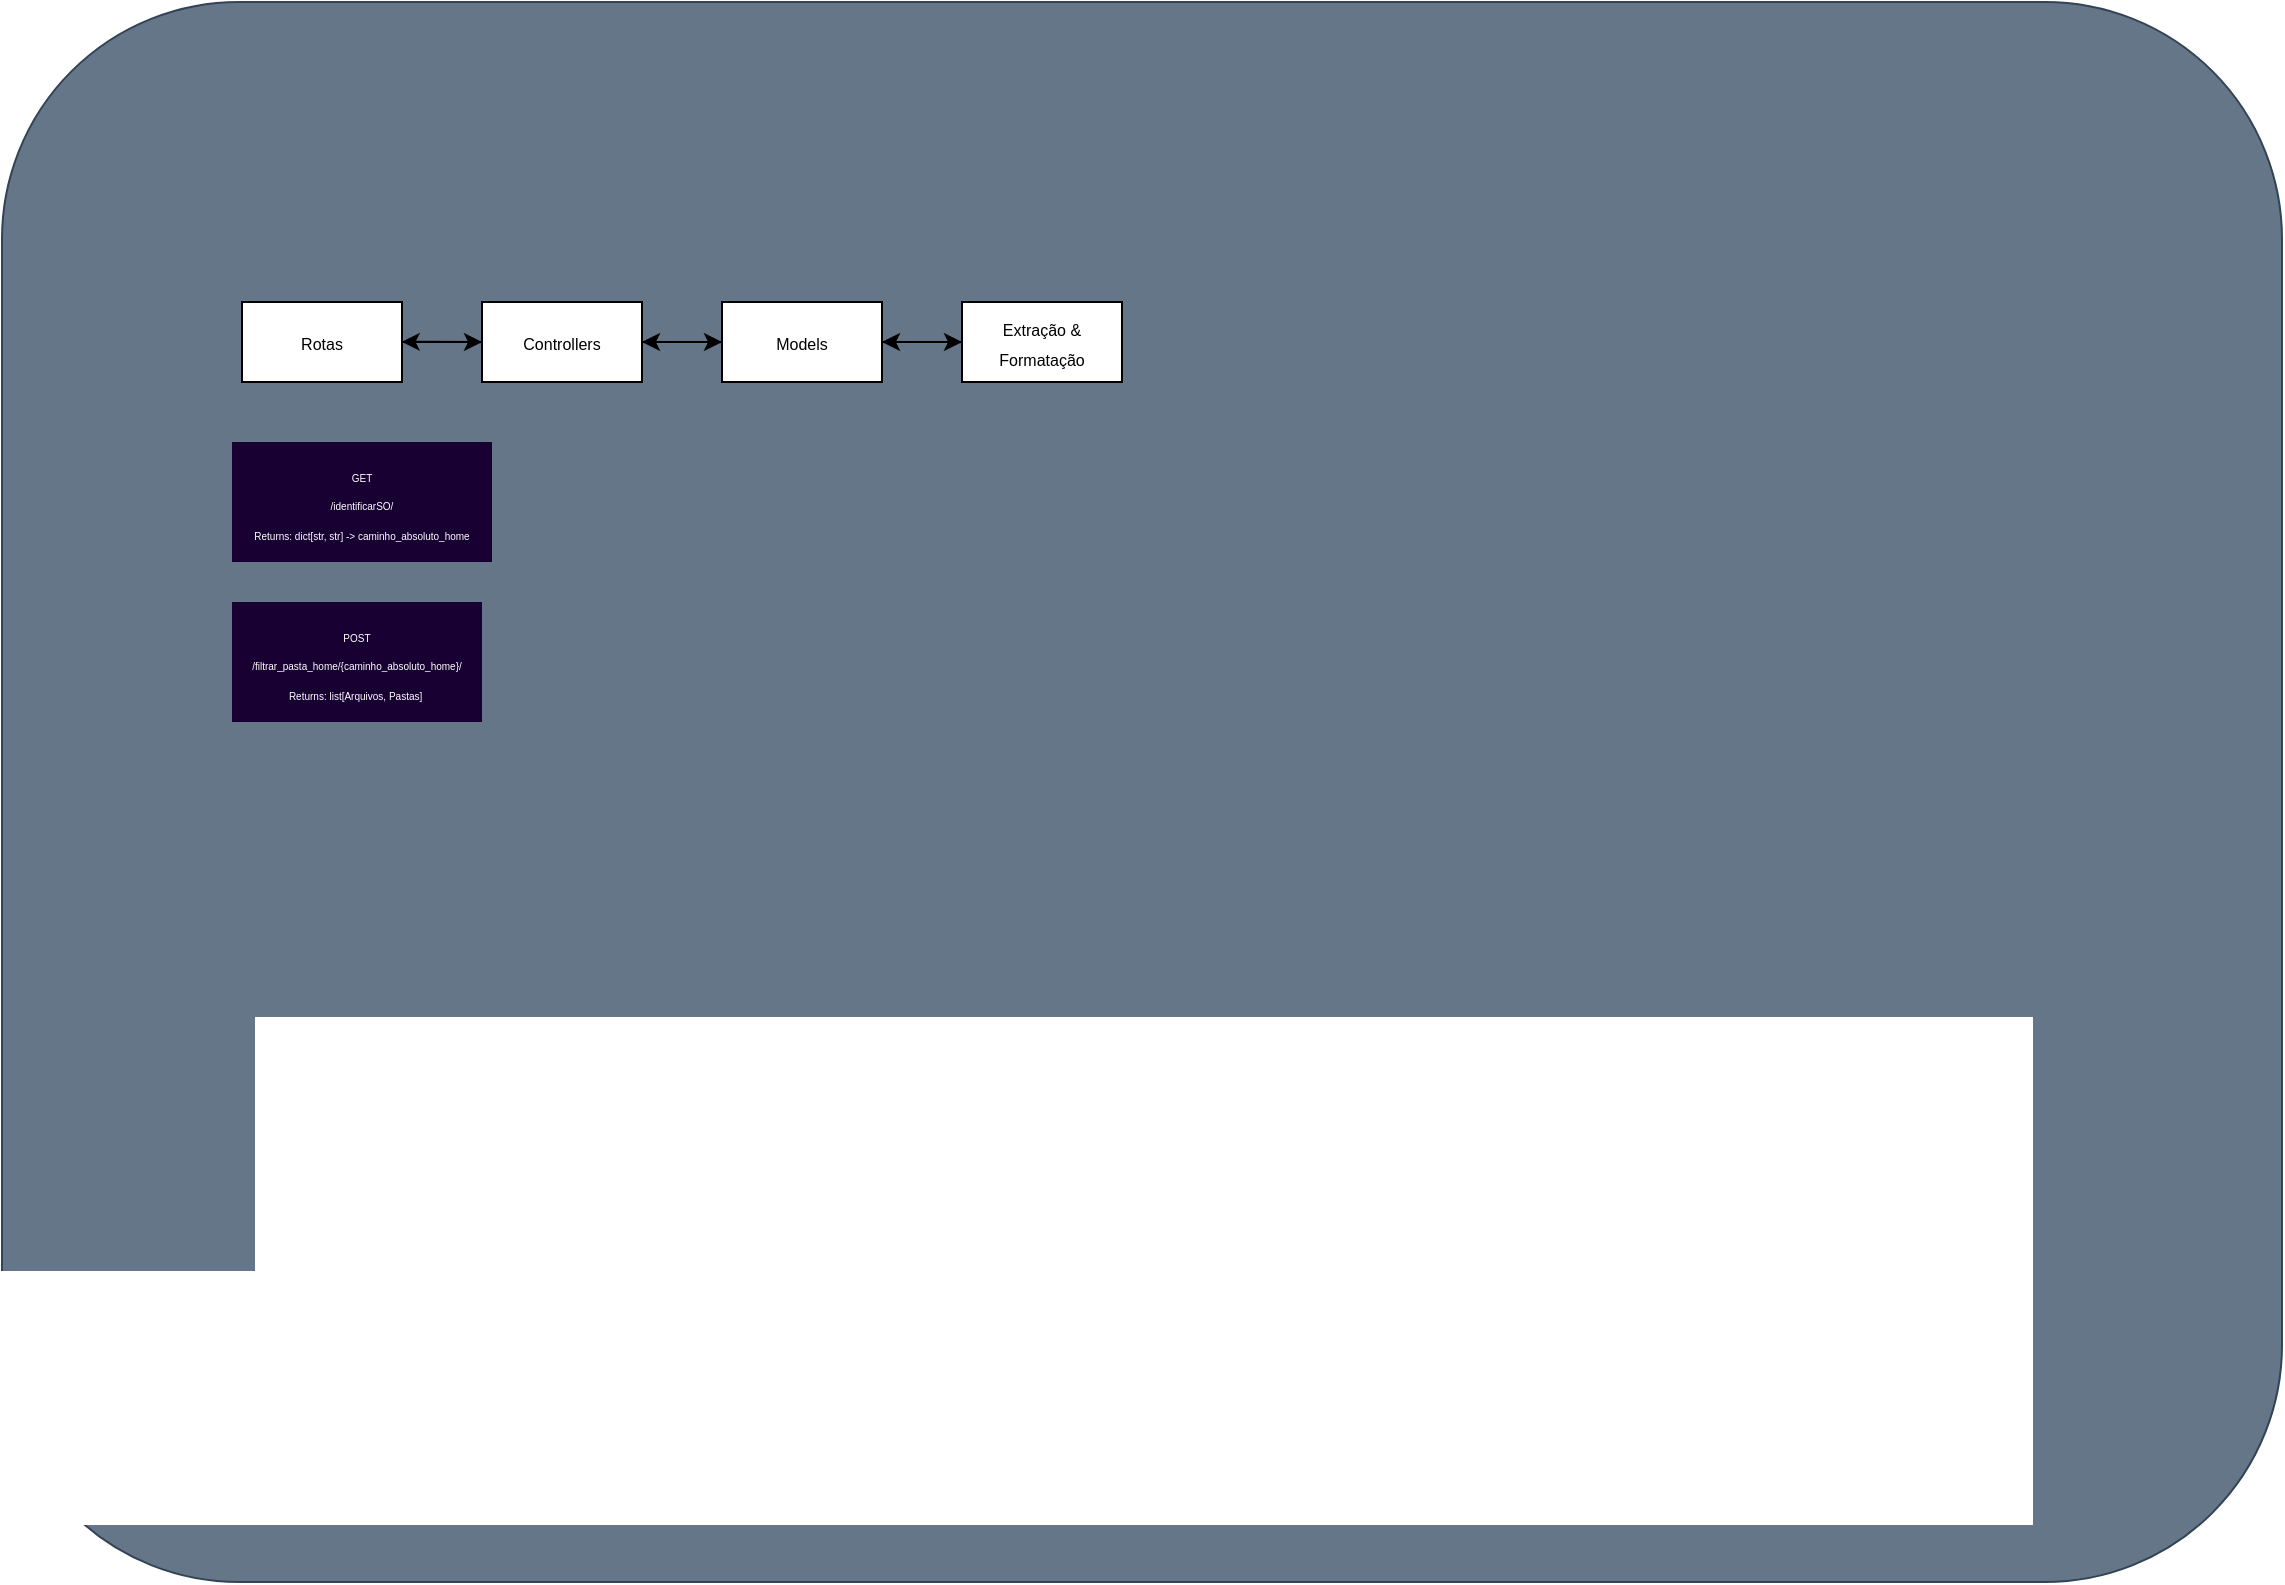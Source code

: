 <mxfile>
    <diagram id="Ml2GUxVg6316v_lHE4YS" name="Página-1">
        <mxGraphModel dx="726" dy="324" grid="1" gridSize="10" guides="1" tooltips="1" connect="1" arrows="1" fold="1" page="1" pageScale="1" pageWidth="1169" pageHeight="827" math="0" shadow="0">
            <root>
                <mxCell id="0"/>
                <mxCell id="1" parent="0"/>
                <mxCell id="18" value="" style="rounded=1;whiteSpace=wrap;html=1;fillColor=#647687;fontColor=#ffffff;strokeColor=#314354;" parent="1" vertex="1">
                    <mxGeometry y="10" width="1140" height="790" as="geometry"/>
                </mxCell>
                <mxCell id="17" value="&lt;font style=&quot;font-size: 5px; color: rgb(255, 255, 255);&quot;&gt;GET&lt;/font&gt;&lt;div&gt;&lt;font style=&quot;font-size: 5px; color: rgb(255, 255, 255);&quot;&gt;/identificarSO/&lt;/font&gt;&lt;div&gt;&lt;font style=&quot;font-size: 5px; color: rgb(255, 255, 255);&quot;&gt;Returns: dict[str, str] -&amp;gt; caminho_absoluto_home&lt;/font&gt;&lt;/div&gt;&lt;/div&gt;" style="text;html=1;align=center;verticalAlign=middle;whiteSpace=wrap;rounded=0;glass=0;shadow=0;fillColor=#190033;fontColor=#FFFFFF;" parent="1" vertex="1">
                    <mxGeometry x="115" y="230" width="130" height="60" as="geometry"/>
                </mxCell>
                <mxCell id="13" style="edgeStyle=none;html=1;entryX=1;entryY=0.5;entryDx=0;entryDy=0;exitX=0;exitY=0.5;exitDx=0;exitDy=0;" parent="1" source="2" target="6" edge="1">
                    <mxGeometry relative="1" as="geometry">
                        <mxPoint x="360" y="190" as="targetPoint"/>
                    </mxGeometry>
                </mxCell>
                <mxCell id="2" value="&lt;font style=&quot;font-size: 8px;&quot;&gt;Extração &amp;amp;&lt;/font&gt;&lt;div&gt;&lt;font style=&quot;font-size: 8px;&quot;&gt;Formatação&lt;/font&gt;&lt;/div&gt;" style="rounded=0;whiteSpace=wrap;html=1;" parent="1" vertex="1">
                    <mxGeometry x="480" y="160" width="80" height="40" as="geometry"/>
                </mxCell>
                <mxCell id="7" style="edgeStyle=none;html=1;entryX=0;entryY=0.5;entryDx=0;entryDy=0;" parent="1" source="5" target="6" edge="1">
                    <mxGeometry relative="1" as="geometry"/>
                </mxCell>
                <mxCell id="15" style="edgeStyle=none;html=1;exitX=0;exitY=0.5;exitDx=0;exitDy=0;entryX=0.998;entryY=0.498;entryDx=0;entryDy=0;entryPerimeter=0;" parent="1" source="5" target="9" edge="1">
                    <mxGeometry relative="1" as="geometry">
                        <mxPoint x="120.011" y="260" as="targetPoint"/>
                        <mxPoint x="100" y="200" as="sourcePoint"/>
                        <Array as="points"/>
                    </mxGeometry>
                </mxCell>
                <mxCell id="5" value="&lt;font style=&quot;font-size: 8px;&quot;&gt;Controllers&lt;/font&gt;" style="rounded=0;whiteSpace=wrap;html=1;" parent="1" vertex="1">
                    <mxGeometry x="240" y="160" width="80" height="40" as="geometry"/>
                </mxCell>
                <mxCell id="14" style="edgeStyle=none;html=1;exitX=0;exitY=0.5;exitDx=0;exitDy=0;entryX=1;entryY=0.5;entryDx=0;entryDy=0;" parent="1" source="6" target="5" edge="1">
                    <mxGeometry relative="1" as="geometry"/>
                </mxCell>
                <mxCell id="6" value="&lt;font style=&quot;font-size: 8px;&quot;&gt;Models&lt;/font&gt;" style="rounded=0;whiteSpace=wrap;html=1;" parent="1" vertex="1">
                    <mxGeometry x="360" y="160" width="80" height="40" as="geometry"/>
                </mxCell>
                <mxCell id="8" style="edgeStyle=none;html=1;entryX=0;entryY=0.5;entryDx=0;entryDy=0;exitX=1;exitY=0.5;exitDx=0;exitDy=0;" parent="1" source="6" target="2" edge="1">
                    <mxGeometry relative="1" as="geometry"/>
                </mxCell>
                <mxCell id="11" style="edgeStyle=none;html=1;entryX=0;entryY=0.5;entryDx=0;entryDy=0;" parent="1" source="9" target="5" edge="1">
                    <mxGeometry relative="1" as="geometry"/>
                </mxCell>
                <mxCell id="9" value="&lt;font style=&quot;font-size: 8px;&quot;&gt;Rotas&lt;/font&gt;" style="rounded=0;whiteSpace=wrap;html=1;" parent="1" vertex="1">
                    <mxGeometry x="120" y="160" width="80" height="40" as="geometry"/>
                </mxCell>
                <mxCell id="20" value="&lt;div&gt;&lt;font style=&quot;font-size: 5px; color: rgb(255, 255, 255);&quot;&gt;POST&lt;/font&gt;&lt;/div&gt;&lt;div&gt;&lt;font style=&quot;font-size: 5px; color: rgb(255, 255, 255);&quot;&gt;/filtrar_pasta_home/{caminho_absoluto_home}/&lt;/font&gt;&lt;/div&gt;&lt;div&gt;&lt;font style=&quot;font-size: 5px; color: rgb(255, 255, 255);&quot;&gt;Returns: list[Arquivos, Pastas]&amp;nbsp;&lt;/font&gt;&lt;/div&gt;" style="text;html=1;align=center;verticalAlign=middle;whiteSpace=wrap;rounded=0;glass=0;shadow=0;fillColor=#190033;fontColor=#FFFFFF;" parent="1" vertex="1">
                    <mxGeometry x="115" y="310" width="125" height="60" as="geometry"/>
                </mxCell>
            </root>
        </mxGraphModel>
    </diagram>
</mxfile>